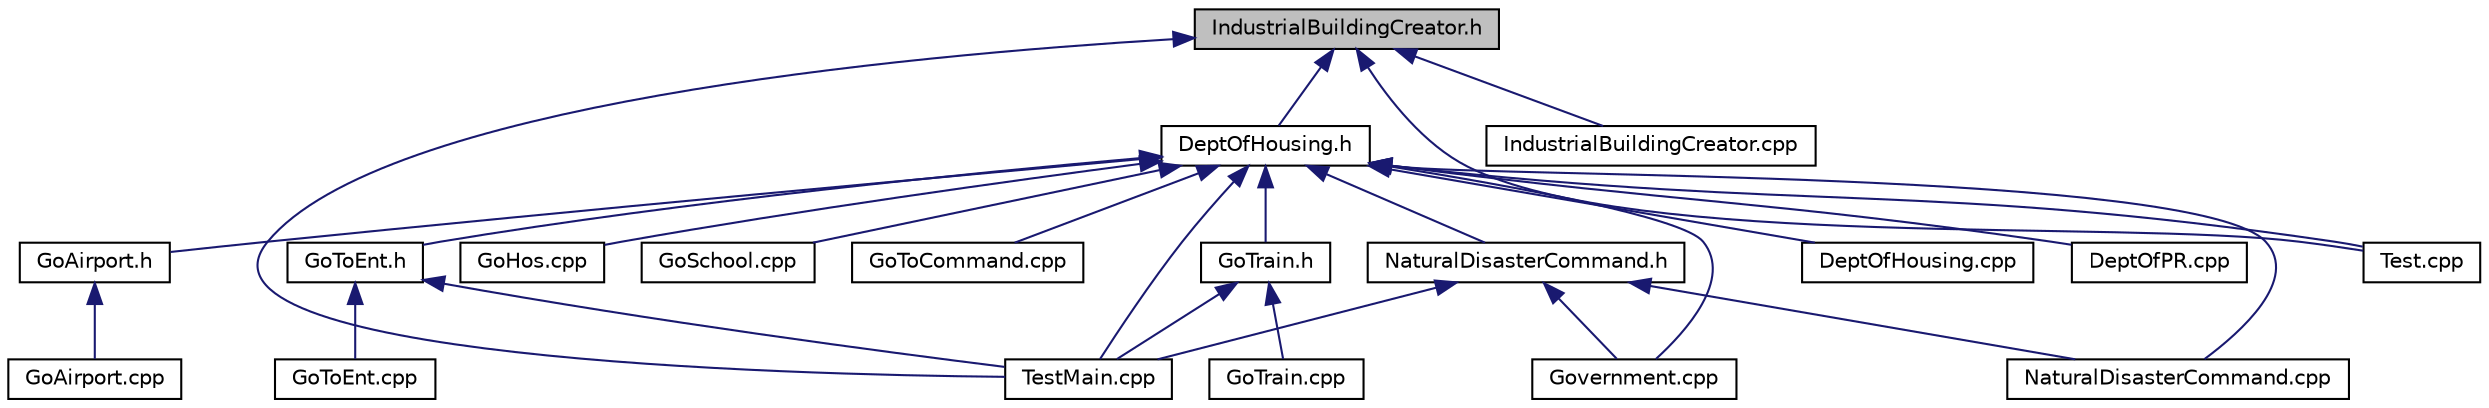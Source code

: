 digraph "IndustrialBuildingCreator.h"
{
 // LATEX_PDF_SIZE
  edge [fontname="Helvetica",fontsize="10",labelfontname="Helvetica",labelfontsize="10"];
  node [fontname="Helvetica",fontsize="10",shape=record];
  Node1 [label="IndustrialBuildingCreator.h",height=0.2,width=0.4,color="black", fillcolor="grey75", style="filled", fontcolor="black",tooltip="Defines the IndustrialBuildingCreator class for creating industrial buildings."];
  Node1 -> Node2 [dir="back",color="midnightblue",fontsize="10",style="solid"];
  Node2 [label="DeptOfHousing.h",height=0.2,width=0.4,color="black", fillcolor="white", style="filled",URL="$DeptOfHousing_8h.html",tooltip=" "];
  Node2 -> Node3 [dir="back",color="midnightblue",fontsize="10",style="solid"];
  Node3 [label="DeptOfHousing.cpp",height=0.2,width=0.4,color="black", fillcolor="white", style="filled",URL="$DeptOfHousing_8cpp.html",tooltip=" "];
  Node2 -> Node4 [dir="back",color="midnightblue",fontsize="10",style="solid"];
  Node4 [label="DeptOfPR.cpp",height=0.2,width=0.4,color="black", fillcolor="white", style="filled",URL="$DeptOfPR_8cpp.html",tooltip=" "];
  Node2 -> Node5 [dir="back",color="midnightblue",fontsize="10",style="solid"];
  Node5 [label="GoAirport.h",height=0.2,width=0.4,color="black", fillcolor="white", style="filled",URL="$GoAirport_8h.html",tooltip="Part of the command design pattern allowing a citizen to travel from the current position to an airpo..."];
  Node5 -> Node6 [dir="back",color="midnightblue",fontsize="10",style="solid"];
  Node6 [label="GoAirport.cpp",height=0.2,width=0.4,color="black", fillcolor="white", style="filled",URL="$GoAirport_8cpp.html",tooltip=" "];
  Node2 -> Node7 [dir="back",color="midnightblue",fontsize="10",style="solid"];
  Node7 [label="GoHos.cpp",height=0.2,width=0.4,color="black", fillcolor="white", style="filled",URL="$GoHos_8cpp.html",tooltip=" "];
  Node2 -> Node8 [dir="back",color="midnightblue",fontsize="10",style="solid"];
  Node8 [label="GoSchool.cpp",height=0.2,width=0.4,color="black", fillcolor="white", style="filled",URL="$GoSchool_8cpp.html",tooltip=" "];
  Node2 -> Node9 [dir="back",color="midnightblue",fontsize="10",style="solid"];
  Node9 [label="GoToCommand.cpp",height=0.2,width=0.4,color="black", fillcolor="white", style="filled",URL="$GoToCommand_8cpp.html",tooltip=" "];
  Node2 -> Node10 [dir="back",color="midnightblue",fontsize="10",style="solid"];
  Node10 [label="GoToEnt.h",height=0.2,width=0.4,color="black", fillcolor="white", style="filled",URL="$GoToEnt_8h.html",tooltip=" "];
  Node10 -> Node11 [dir="back",color="midnightblue",fontsize="10",style="solid"];
  Node11 [label="GoToEnt.cpp",height=0.2,width=0.4,color="black", fillcolor="white", style="filled",URL="$GoToEnt_8cpp.html",tooltip=" "];
  Node10 -> Node12 [dir="back",color="midnightblue",fontsize="10",style="solid"];
  Node12 [label="TestMain.cpp",height=0.2,width=0.4,color="black", fillcolor="white", style="filled",URL="$TestMain_8cpp.html",tooltip=" "];
  Node2 -> Node13 [dir="back",color="midnightblue",fontsize="10",style="solid"];
  Node13 [label="GoTrain.h",height=0.2,width=0.4,color="black", fillcolor="white", style="filled",URL="$GoTrain_8h.html",tooltip="Part of the command design pattern allowing a citizen to travel from the current position to a train ..."];
  Node13 -> Node14 [dir="back",color="midnightblue",fontsize="10",style="solid"];
  Node14 [label="GoTrain.cpp",height=0.2,width=0.4,color="black", fillcolor="white", style="filled",URL="$GoTrain_8cpp.html",tooltip=" "];
  Node13 -> Node12 [dir="back",color="midnightblue",fontsize="10",style="solid"];
  Node2 -> Node15 [dir="back",color="midnightblue",fontsize="10",style="solid"];
  Node15 [label="Government.cpp",height=0.2,width=0.4,color="black", fillcolor="white", style="filled",URL="$Government_8cpp.html",tooltip=" "];
  Node2 -> Node16 [dir="back",color="midnightblue",fontsize="10",style="solid"];
  Node16 [label="NaturalDisasterCommand.cpp",height=0.2,width=0.4,color="black", fillcolor="white", style="filled",URL="$NaturalDisasterCommand_8cpp.html",tooltip=" "];
  Node2 -> Node17 [dir="back",color="midnightblue",fontsize="10",style="solid"];
  Node17 [label="NaturalDisasterCommand.h",height=0.2,width=0.4,color="black", fillcolor="white", style="filled",URL="$NaturalDisasterCommand_8h.html",tooltip="Defines the NaturalDisasterCommand class for handling natural disaster events."];
  Node17 -> Node15 [dir="back",color="midnightblue",fontsize="10",style="solid"];
  Node17 -> Node16 [dir="back",color="midnightblue",fontsize="10",style="solid"];
  Node17 -> Node12 [dir="back",color="midnightblue",fontsize="10",style="solid"];
  Node2 -> Node18 [dir="back",color="midnightblue",fontsize="10",style="solid"];
  Node18 [label="Test.cpp",height=0.2,width=0.4,color="black", fillcolor="white", style="filled",URL="$Test_8cpp.html",tooltip=" "];
  Node2 -> Node12 [dir="back",color="midnightblue",fontsize="10",style="solid"];
  Node1 -> Node19 [dir="back",color="midnightblue",fontsize="10",style="solid"];
  Node19 [label="IndustrialBuildingCreator.cpp",height=0.2,width=0.4,color="black", fillcolor="white", style="filled",URL="$IndustrialBuildingCreator_8cpp.html",tooltip="Implements the IndustrialBuildingCreator class."];
  Node1 -> Node18 [dir="back",color="midnightblue",fontsize="10",style="solid"];
  Node1 -> Node12 [dir="back",color="midnightblue",fontsize="10",style="solid"];
}

